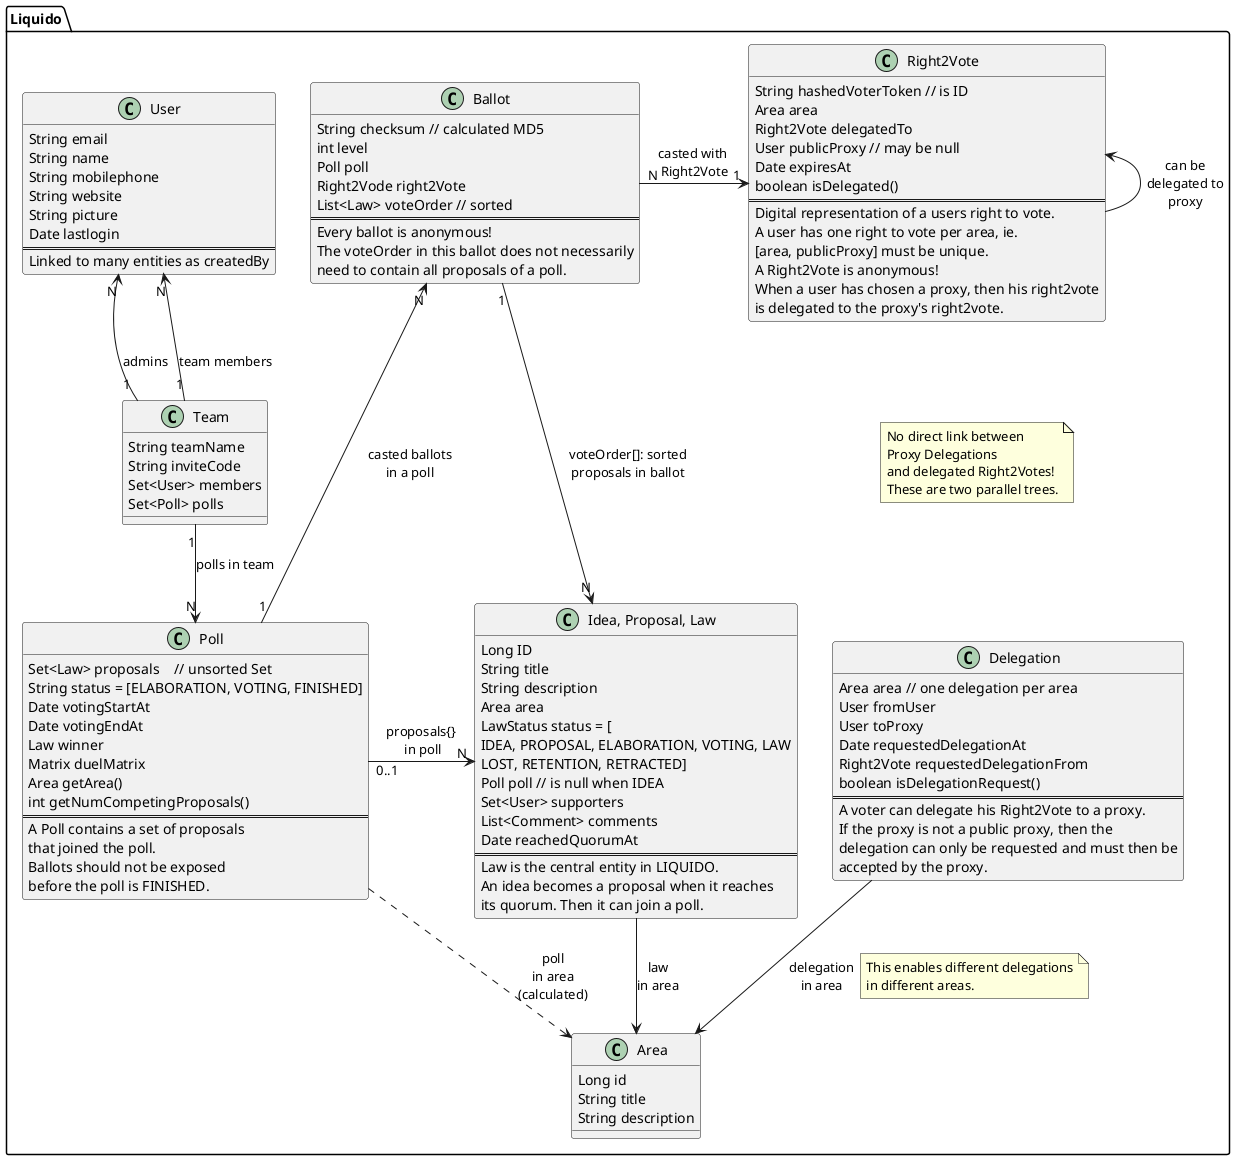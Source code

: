 @startuml
' Split into 4 pages
'page 2x2
'skinparam pageMargin 10
'skinparam pageExternalColor gray
'skinparam pageBorderColor black

package Liquido {

Delegation --> Area: delegation\nin area
note right on link: This enables different delegations\nin different areas.

Law --> Area: law\nin area
Poll ..> Area: poll\nin area\n(calculated)
Poll "0..1" -> "N" Law: proposals{}\n in poll
Ballot "N" <-- "1" Poll: casted ballots\nin a poll
Ballot "1" --> "N" Law: voteOrder[]: sorted\nproposals in ballot
Ballot "N" -right-> "1" Right2Vote: casted with \nRight2Vote
Team "1" -up-> "N" User: team members
Team "1" -up-> "N" User: admins
Team "1" --> "N" Poll: polls in team
Right2Vote -up-> Right2Vote: can be\ndelegated to\nproxy


note "No direct link between\nProxy Delegations\nand delegated Right2Votes!\nThese are two parallel trees." as Note1
Delegation .[hidden]up. Note1
Note1 .[hidden]up. Right2Vote



' These links are just for layout
' ....


class Area {
  Long id
  String title
  String description
}

class "Idea, Proposal, Law" as Law {
  Long ID
  String title
  String description
  Area area
  LawStatus status = [
    IDEA, PROPOSAL, ELABORATION, VOTING, LAW
    LOST, RETENTION, RETRACTED]
  Poll poll // is null when IDEA
  Set<User> supporters
  List<Comment> comments
  Date reachedQuorumAt
  ==
  Law is the central entity in LIQUIDO.
  An idea becomes a proposal when it reaches
  its quorum. Then it can join a poll.
}

class Poll {
  Set<Law> proposals    // unsorted Set
  String status = [ELABORATION, VOTING, FINISHED]
  Date votingStartAt
  Date votingEndAt
  Law winner
  Matrix duelMatrix
  Area getArea()
  int getNumCompetingProposals()
  ==
  A Poll contains a set of proposals
  that joined the poll.
  Ballots should not be exposed
  before the poll is FINISHED.
}

class Ballot {
  String checksum // calculated MD5
  int level
  Poll poll
  Right2Vode right2Vote
  List<Law> voteOrder // sorted
  ==
  Every ballot is anonymous!
  The voteOrder in this ballot does not necessarily
  need to contain all proposals of a poll.
}

class Delegation {
  Area area // one delegation per area
  User fromUser
  User toProxy
  Date requestedDelegationAt
  Right2Vote requestedDelegationFrom
  boolean isDelegationRequest()
  ==
  A voter can delegate his Right2Vote to a proxy.
  If the proxy is not a public proxy, then the
  delegation can only be requested and must then be
  accepted by the proxy.
}

class Right2Vote {
  String hashedVoterToken // is ID
  Area area
  Right2Vote delegatedTo
  User publicProxy // may be null
  Date expiresAt
  boolean isDelegated()
  ==
  Digital representation of a users right to vote.
  A user has one right to vote per area, ie.
  [area, publicProxy] must be unique.
  A Right2Vote is anonymous!
  When a user has chosen a proxy, then his right2vote
  is delegated to the proxy's right2vote.
}

class Team {
  String teamName
  String inviteCode
  Set<User> members
  Set<Poll> polls
}

class User {
  String email
  String name
  String mobilephone
  String website
  String picture
  Date lastlogin
  ==
  Linked to many entities as createdBy
}

' end package
}
@enduml